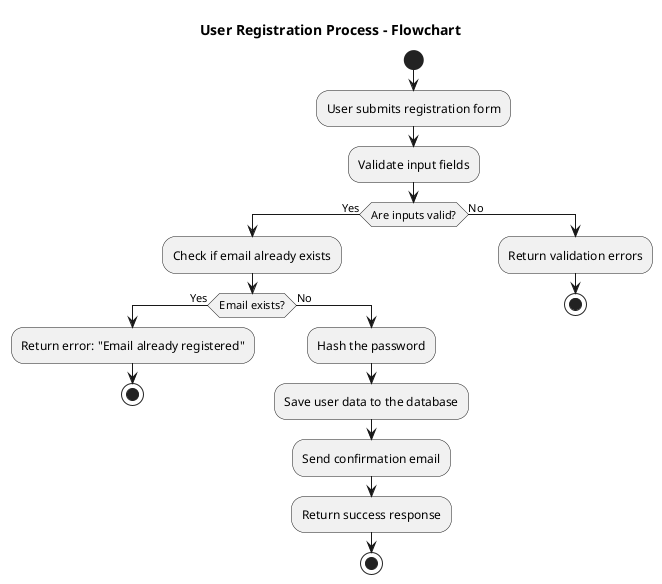 @startuml
title User Registration Process - Flowchart

start

:User submits registration form;

:Validate input fields;
if (Are inputs valid?) then (Yes)
    :Check if email already exists;
    if (Email exists?) then (Yes)
        :Return error: "Email already registered";
        stop
    else (No)
        :Hash the password;
        :Save user data to the database;
        :Send confirmation email;
        :Return success response;
        stop
    endif
else (No)
    :Return validation errors;
    stop
endif

@enduml
